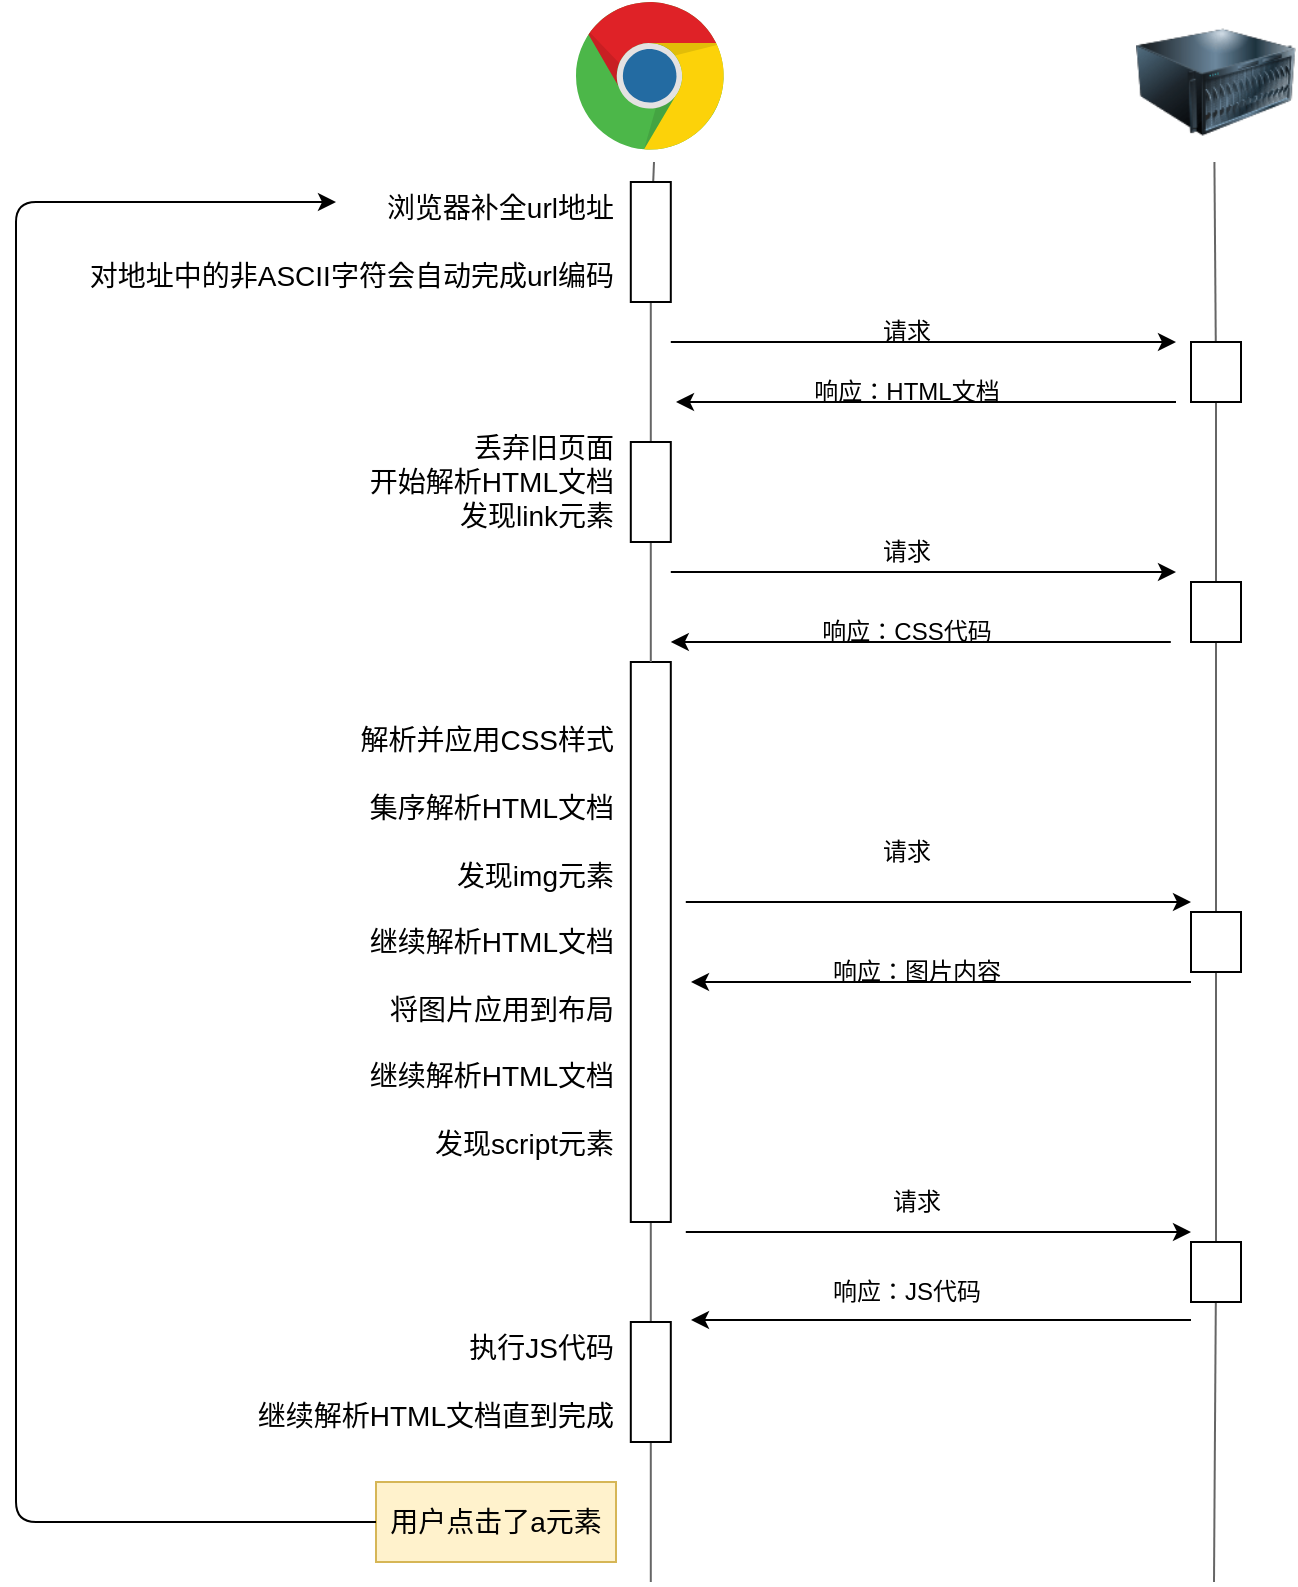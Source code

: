 <mxfile version="22.1.7" type="github">
  <diagram name="第 1 页" id="javm7t5IYvBL5TWHwW9v">
    <mxGraphModel dx="2901" dy="1146" grid="1" gridSize="10" guides="1" tooltips="1" connect="1" arrows="1" fold="1" page="1" pageScale="1" pageWidth="827" pageHeight="1169" math="0" shadow="0">
      <root>
        <mxCell id="0" />
        <mxCell id="1" parent="0" />
        <mxCell id="xkrfHK1onO5Dj8Q5AABk-1" value="" style="dashed=0;outlineConnect=0;html=1;align=center;labelPosition=center;verticalLabelPosition=bottom;verticalAlign=top;shape=mxgraph.weblogos.chrome" parent="1" vertex="1">
          <mxGeometry x="200" y="80" width="74.8" height="75.4" as="geometry" />
        </mxCell>
        <mxCell id="xkrfHK1onO5Dj8Q5AABk-2" value="" style="image;html=1;image=img/lib/clip_art/computers/Server_128x128.png" parent="1" vertex="1">
          <mxGeometry x="480" y="80" width="80" height="80" as="geometry" />
        </mxCell>
        <mxCell id="xkrfHK1onO5Dj8Q5AABk-3" value="" style="endArrow=none;html=1;rounded=0;strokeColor=#666666;" parent="1" source="xkrfHK1onO5Dj8Q5AABk-4" edge="1">
          <mxGeometry width="50" height="50" relative="1" as="geometry">
            <mxPoint x="238.57" y="504.6" as="sourcePoint" />
            <mxPoint x="239" y="160" as="targetPoint" />
          </mxGeometry>
        </mxCell>
        <mxCell id="xkrfHK1onO5Dj8Q5AABk-5" value="" style="endArrow=none;html=1;rounded=0;strokeColor=#666666;exitX=0.5;exitY=0;exitDx=0;exitDy=0;" parent="1" source="xkrfHK1onO5Dj8Q5AABk-11" target="xkrfHK1onO5Dj8Q5AABk-4" edge="1">
          <mxGeometry width="50" height="50" relative="1" as="geometry">
            <mxPoint x="237.4" y="260" as="sourcePoint" />
            <mxPoint x="239" y="160" as="targetPoint" />
          </mxGeometry>
        </mxCell>
        <mxCell id="xkrfHK1onO5Dj8Q5AABk-4" value="" style="rounded=0;whiteSpace=wrap;html=1;" parent="1" vertex="1">
          <mxGeometry x="227.4" y="170" width="20" height="60" as="geometry" />
        </mxCell>
        <mxCell id="xkrfHK1onO5Dj8Q5AABk-6" value="浏览器补全url地址&lt;br&gt;&lt;br style=&quot;font-size: 14px;&quot;&gt;对地址中的非ASCII字符会自动完成url编码" style="text;html=1;align=right;verticalAlign=middle;resizable=0;points=[];autosize=1;strokeColor=none;fillColor=none;fontSize=14;movable=0;rotatable=0;deletable=0;editable=0;locked=1;connectable=0;" parent="1" vertex="1">
          <mxGeometry x="-70" y="170" width="290" height="60" as="geometry" />
        </mxCell>
        <mxCell id="xkrfHK1onO5Dj8Q5AABk-7" value="" style="endArrow=none;html=1;rounded=0;strokeColor=#666666;" parent="1" source="xkrfHK1onO5Dj8Q5AABk-31" edge="1">
          <mxGeometry width="50" height="50" relative="1" as="geometry">
            <mxPoint x="519" y="870" as="sourcePoint" />
            <mxPoint x="519.21" y="160" as="targetPoint" />
          </mxGeometry>
        </mxCell>
        <mxCell id="xkrfHK1onO5Dj8Q5AABk-9" value="" style="endArrow=none;html=1;rounded=0;strokeColor=#666666;" parent="1" source="xkrfHK1onO5Dj8Q5AABk-11" edge="1">
          <mxGeometry width="50" height="50" relative="1" as="geometry">
            <mxPoint x="239" y="520" as="sourcePoint" />
            <mxPoint x="237.533" y="300" as="targetPoint" />
          </mxGeometry>
        </mxCell>
        <mxCell id="xkrfHK1onO5Dj8Q5AABk-10" value="丢弃旧页面&lt;br style=&quot;font-size: 14px;&quot;&gt;开始解析HTML文档&lt;br style=&quot;font-size: 14px;&quot;&gt;发现link元素" style="text;html=1;align=right;verticalAlign=middle;resizable=0;points=[];autosize=1;strokeColor=none;fillColor=none;fontSize=14;" parent="1" vertex="1">
          <mxGeometry x="70" y="290" width="150" height="60" as="geometry" />
        </mxCell>
        <mxCell id="xkrfHK1onO5Dj8Q5AABk-14" value="" style="endArrow=none;html=1;rounded=0;strokeColor=#666666;" parent="1" source="xkrfHK1onO5Dj8Q5AABk-20" target="xkrfHK1onO5Dj8Q5AABk-13" edge="1">
          <mxGeometry width="50" height="50" relative="1" as="geometry">
            <mxPoint x="237.4" y="870" as="sourcePoint" />
            <mxPoint x="237.533" y="300" as="targetPoint" />
          </mxGeometry>
        </mxCell>
        <mxCell id="xkrfHK1onO5Dj8Q5AABk-13" value="" style="rounded=0;whiteSpace=wrap;html=1;" parent="1" vertex="1">
          <mxGeometry x="227.4" y="410" width="20" height="280" as="geometry" />
        </mxCell>
        <mxCell id="xkrfHK1onO5Dj8Q5AABk-15" value="解析并应用CSS样式&lt;br style=&quot;font-size: 14px;&quot;&gt;&lt;br style=&quot;font-size: 14px;&quot;&gt;集序解析HTML文档&lt;br style=&quot;font-size: 14px;&quot;&gt;&lt;br style=&quot;font-size: 14px;&quot;&gt;发现img元素&lt;br style=&quot;font-size: 14px;&quot;&gt;&lt;br style=&quot;font-size: 14px;&quot;&gt;继续解析HTML文档&lt;br style=&quot;font-size: 14px;&quot;&gt;&lt;br style=&quot;font-size: 14px;&quot;&gt;将图片应用到布局&lt;br style=&quot;font-size: 14px;&quot;&gt;&lt;br style=&quot;font-size: 14px;&quot;&gt;继续解析HTML文档&lt;br style=&quot;font-size: 14px;&quot;&gt;&lt;br style=&quot;font-size: 14px;&quot;&gt;发现script元素" style="text;html=1;align=right;verticalAlign=middle;resizable=0;points=[];autosize=1;strokeColor=none;fillColor=none;fontSize=14;" parent="1" vertex="1">
          <mxGeometry x="70" y="435" width="150" height="230" as="geometry" />
        </mxCell>
        <mxCell id="xkrfHK1onO5Dj8Q5AABk-18" value="执行JS代码&lt;br style=&quot;font-size: 14px;&quot;&gt;&lt;br style=&quot;font-size: 14px;&quot;&gt;继续解析HTML文档直到完成" style="text;html=1;align=right;verticalAlign=middle;resizable=0;points=[];autosize=1;strokeColor=none;fillColor=none;fontSize=14;" parent="1" vertex="1">
          <mxGeometry x="20" y="740" width="200" height="60" as="geometry" />
        </mxCell>
        <mxCell id="xkrfHK1onO5Dj8Q5AABk-21" value="" style="endArrow=none;html=1;rounded=0;strokeColor=#666666;" parent="1" target="xkrfHK1onO5Dj8Q5AABk-20" edge="1">
          <mxGeometry width="50" height="50" relative="1" as="geometry">
            <mxPoint x="237.4" y="870" as="sourcePoint" />
            <mxPoint x="237" y="620" as="targetPoint" />
          </mxGeometry>
        </mxCell>
        <mxCell id="xkrfHK1onO5Dj8Q5AABk-20" value="" style="rounded=0;whiteSpace=wrap;html=1;" parent="1" vertex="1">
          <mxGeometry x="227.4" y="740" width="20" height="60" as="geometry" />
        </mxCell>
        <mxCell id="xkrfHK1onO5Dj8Q5AABk-22" value="用户点击了a元素" style="rounded=0;whiteSpace=wrap;html=1;fontSize=14;fillColor=#fff2cc;strokeColor=#d6b656;" parent="1" vertex="1">
          <mxGeometry x="100" y="820" width="120" height="40" as="geometry" />
        </mxCell>
        <mxCell id="xkrfHK1onO5Dj8Q5AABk-24" value="" style="endArrow=classic;html=1;rounded=1;exitX=0;exitY=0.5;exitDx=0;exitDy=0;" parent="1" source="xkrfHK1onO5Dj8Q5AABk-22" edge="1">
          <mxGeometry width="50" height="50" relative="1" as="geometry">
            <mxPoint x="-30" y="730" as="sourcePoint" />
            <mxPoint x="80" y="180" as="targetPoint" />
            <Array as="points">
              <mxPoint x="-80" y="840" />
              <mxPoint x="-80" y="180" />
            </Array>
          </mxGeometry>
        </mxCell>
        <mxCell id="xkrfHK1onO5Dj8Q5AABk-25" value="" style="endArrow=classic;html=1;rounded=0;" parent="1" edge="1">
          <mxGeometry width="50" height="50" relative="1" as="geometry">
            <mxPoint x="247.4" y="250" as="sourcePoint" />
            <mxPoint x="500" y="250" as="targetPoint" />
          </mxGeometry>
        </mxCell>
        <mxCell id="xkrfHK1onO5Dj8Q5AABk-26" value="" style="endArrow=none;html=1;rounded=0;strokeColor=#666666;" parent="1" source="xkrfHK1onO5Dj8Q5AABk-13" target="xkrfHK1onO5Dj8Q5AABk-11" edge="1">
          <mxGeometry width="50" height="50" relative="1" as="geometry">
            <mxPoint x="237" y="365" as="sourcePoint" />
            <mxPoint x="237.533" y="300" as="targetPoint" />
          </mxGeometry>
        </mxCell>
        <mxCell id="xkrfHK1onO5Dj8Q5AABk-11" value="" style="rounded=0;whiteSpace=wrap;html=1;" parent="1" vertex="1">
          <mxGeometry x="227.4" y="300" width="20" height="50" as="geometry" />
        </mxCell>
        <mxCell id="xkrfHK1onO5Dj8Q5AABk-28" value="请求" style="text;html=1;align=center;verticalAlign=middle;resizable=0;points=[];autosize=1;strokeColor=none;fillColor=none;" parent="1" vertex="1">
          <mxGeometry x="340" y="230" width="50" height="30" as="geometry" />
        </mxCell>
        <mxCell id="xkrfHK1onO5Dj8Q5AABk-29" value="" style="endArrow=classic;html=1;rounded=0;" parent="1" edge="1">
          <mxGeometry width="50" height="50" relative="1" as="geometry">
            <mxPoint x="500" y="280" as="sourcePoint" />
            <mxPoint x="250" y="280" as="targetPoint" />
          </mxGeometry>
        </mxCell>
        <mxCell id="xkrfHK1onO5Dj8Q5AABk-30" value="响应：HTML文档" style="text;html=1;align=center;verticalAlign=middle;resizable=0;points=[];autosize=1;strokeColor=none;fillColor=none;" parent="1" vertex="1">
          <mxGeometry x="305" y="260" width="120" height="30" as="geometry" />
        </mxCell>
        <mxCell id="xkrfHK1onO5Dj8Q5AABk-32" value="" style="endArrow=none;html=1;rounded=0;strokeColor=#666666;" parent="1" source="xkrfHK1onO5Dj8Q5AABk-37" target="xkrfHK1onO5Dj8Q5AABk-31" edge="1">
          <mxGeometry width="50" height="50" relative="1" as="geometry">
            <mxPoint x="519" y="870" as="sourcePoint" />
            <mxPoint x="519.21" y="160" as="targetPoint" />
          </mxGeometry>
        </mxCell>
        <mxCell id="xkrfHK1onO5Dj8Q5AABk-31" value="" style="rounded=0;whiteSpace=wrap;html=1;" parent="1" vertex="1">
          <mxGeometry x="507.5" y="250" width="25" height="30" as="geometry" />
        </mxCell>
        <mxCell id="xkrfHK1onO5Dj8Q5AABk-33" value="" style="endArrow=classic;html=1;rounded=0;" parent="1" edge="1">
          <mxGeometry width="50" height="50" relative="1" as="geometry">
            <mxPoint x="247.4" y="365" as="sourcePoint" />
            <mxPoint x="500" y="365" as="targetPoint" />
          </mxGeometry>
        </mxCell>
        <mxCell id="xkrfHK1onO5Dj8Q5AABk-34" value="" style="endArrow=classic;html=1;rounded=0;" parent="1" edge="1">
          <mxGeometry width="50" height="50" relative="1" as="geometry">
            <mxPoint x="497.4" y="400" as="sourcePoint" />
            <mxPoint x="247.4" y="400" as="targetPoint" />
          </mxGeometry>
        </mxCell>
        <mxCell id="xkrfHK1onO5Dj8Q5AABk-35" value="请求" style="text;html=1;align=center;verticalAlign=middle;resizable=0;points=[];autosize=1;strokeColor=none;fillColor=none;" parent="1" vertex="1">
          <mxGeometry x="340" y="340" width="50" height="30" as="geometry" />
        </mxCell>
        <mxCell id="xkrfHK1onO5Dj8Q5AABk-36" value="响应：CSS代码" style="text;html=1;align=center;verticalAlign=middle;resizable=0;points=[];autosize=1;strokeColor=none;fillColor=none;" parent="1" vertex="1">
          <mxGeometry x="310" y="380" width="110" height="30" as="geometry" />
        </mxCell>
        <mxCell id="xkrfHK1onO5Dj8Q5AABk-38" value="" style="endArrow=none;html=1;rounded=0;strokeColor=#666666;" parent="1" source="xkrfHK1onO5Dj8Q5AABk-43" target="xkrfHK1onO5Dj8Q5AABk-37" edge="1">
          <mxGeometry width="50" height="50" relative="1" as="geometry">
            <mxPoint x="519" y="870" as="sourcePoint" />
            <mxPoint x="520" y="280" as="targetPoint" />
          </mxGeometry>
        </mxCell>
        <mxCell id="xkrfHK1onO5Dj8Q5AABk-37" value="" style="rounded=0;whiteSpace=wrap;html=1;" parent="1" vertex="1">
          <mxGeometry x="507.5" y="370" width="25" height="30" as="geometry" />
        </mxCell>
        <mxCell id="xkrfHK1onO5Dj8Q5AABk-39" value="" style="endArrow=classic;html=1;rounded=0;" parent="1" edge="1">
          <mxGeometry width="50" height="50" relative="1" as="geometry">
            <mxPoint x="254.9" y="695" as="sourcePoint" />
            <mxPoint x="507.5" y="695" as="targetPoint" />
          </mxGeometry>
        </mxCell>
        <mxCell id="xkrfHK1onO5Dj8Q5AABk-40" value="请求" style="text;html=1;align=center;verticalAlign=middle;resizable=0;points=[];autosize=1;strokeColor=none;fillColor=none;" parent="1" vertex="1">
          <mxGeometry x="340" y="490" width="50" height="30" as="geometry" />
        </mxCell>
        <mxCell id="xkrfHK1onO5Dj8Q5AABk-41" value="" style="endArrow=classic;html=1;rounded=0;" parent="1" edge="1">
          <mxGeometry width="50" height="50" relative="1" as="geometry">
            <mxPoint x="507.5" y="570" as="sourcePoint" />
            <mxPoint x="257.5" y="570" as="targetPoint" />
          </mxGeometry>
        </mxCell>
        <mxCell id="xkrfHK1onO5Dj8Q5AABk-42" value="响应：图片内容" style="text;html=1;align=center;verticalAlign=middle;resizable=0;points=[];autosize=1;strokeColor=none;fillColor=none;" parent="1" vertex="1">
          <mxGeometry x="315" y="550" width="110" height="30" as="geometry" />
        </mxCell>
        <mxCell id="xkrfHK1onO5Dj8Q5AABk-44" value="" style="endArrow=none;html=1;rounded=0;strokeColor=#666666;" parent="1" source="xkrfHK1onO5Dj8Q5AABk-49" target="xkrfHK1onO5Dj8Q5AABk-43" edge="1">
          <mxGeometry width="50" height="50" relative="1" as="geometry">
            <mxPoint x="519" y="870" as="sourcePoint" />
            <mxPoint x="520" y="400" as="targetPoint" />
          </mxGeometry>
        </mxCell>
        <mxCell id="xkrfHK1onO5Dj8Q5AABk-43" value="" style="rounded=0;whiteSpace=wrap;html=1;" parent="1" vertex="1">
          <mxGeometry x="507.5" y="535" width="25" height="30" as="geometry" />
        </mxCell>
        <mxCell id="xkrfHK1onO5Dj8Q5AABk-45" value="" style="endArrow=classic;html=1;rounded=0;" parent="1" edge="1">
          <mxGeometry width="50" height="50" relative="1" as="geometry">
            <mxPoint x="254.9" y="530" as="sourcePoint" />
            <mxPoint x="507.5" y="530" as="targetPoint" />
          </mxGeometry>
        </mxCell>
        <mxCell id="xkrfHK1onO5Dj8Q5AABk-46" value="请求" style="text;html=1;align=center;verticalAlign=middle;resizable=0;points=[];autosize=1;strokeColor=none;fillColor=none;" parent="1" vertex="1">
          <mxGeometry x="345" y="665" width="50" height="30" as="geometry" />
        </mxCell>
        <mxCell id="xkrfHK1onO5Dj8Q5AABk-47" value="" style="endArrow=classic;html=1;rounded=0;" parent="1" edge="1">
          <mxGeometry width="50" height="50" relative="1" as="geometry">
            <mxPoint x="507.5" y="739" as="sourcePoint" />
            <mxPoint x="257.5" y="739" as="targetPoint" />
          </mxGeometry>
        </mxCell>
        <mxCell id="xkrfHK1onO5Dj8Q5AABk-48" value="响应：JS代码" style="text;html=1;align=center;verticalAlign=middle;resizable=0;points=[];autosize=1;strokeColor=none;fillColor=none;" parent="1" vertex="1">
          <mxGeometry x="315" y="710" width="100" height="30" as="geometry" />
        </mxCell>
        <mxCell id="xkrfHK1onO5Dj8Q5AABk-50" value="" style="endArrow=none;html=1;rounded=0;strokeColor=#666666;" parent="1" target="xkrfHK1onO5Dj8Q5AABk-49" edge="1">
          <mxGeometry width="50" height="50" relative="1" as="geometry">
            <mxPoint x="519" y="870" as="sourcePoint" />
            <mxPoint x="520" y="560" as="targetPoint" />
          </mxGeometry>
        </mxCell>
        <mxCell id="xkrfHK1onO5Dj8Q5AABk-49" value="" style="rounded=0;whiteSpace=wrap;html=1;" parent="1" vertex="1">
          <mxGeometry x="507.5" y="700" width="25" height="30" as="geometry" />
        </mxCell>
      </root>
    </mxGraphModel>
  </diagram>
</mxfile>
